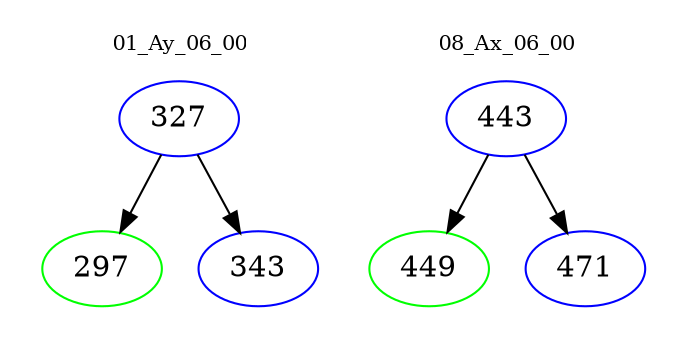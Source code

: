 digraph{
subgraph cluster_0 {
color = white
label = "01_Ay_06_00";
fontsize=10;
T0_327 [label="327", color="blue"]
T0_327 -> T0_297 [color="black"]
T0_297 [label="297", color="green"]
T0_327 -> T0_343 [color="black"]
T0_343 [label="343", color="blue"]
}
subgraph cluster_1 {
color = white
label = "08_Ax_06_00";
fontsize=10;
T1_443 [label="443", color="blue"]
T1_443 -> T1_449 [color="black"]
T1_449 [label="449", color="green"]
T1_443 -> T1_471 [color="black"]
T1_471 [label="471", color="blue"]
}
}
